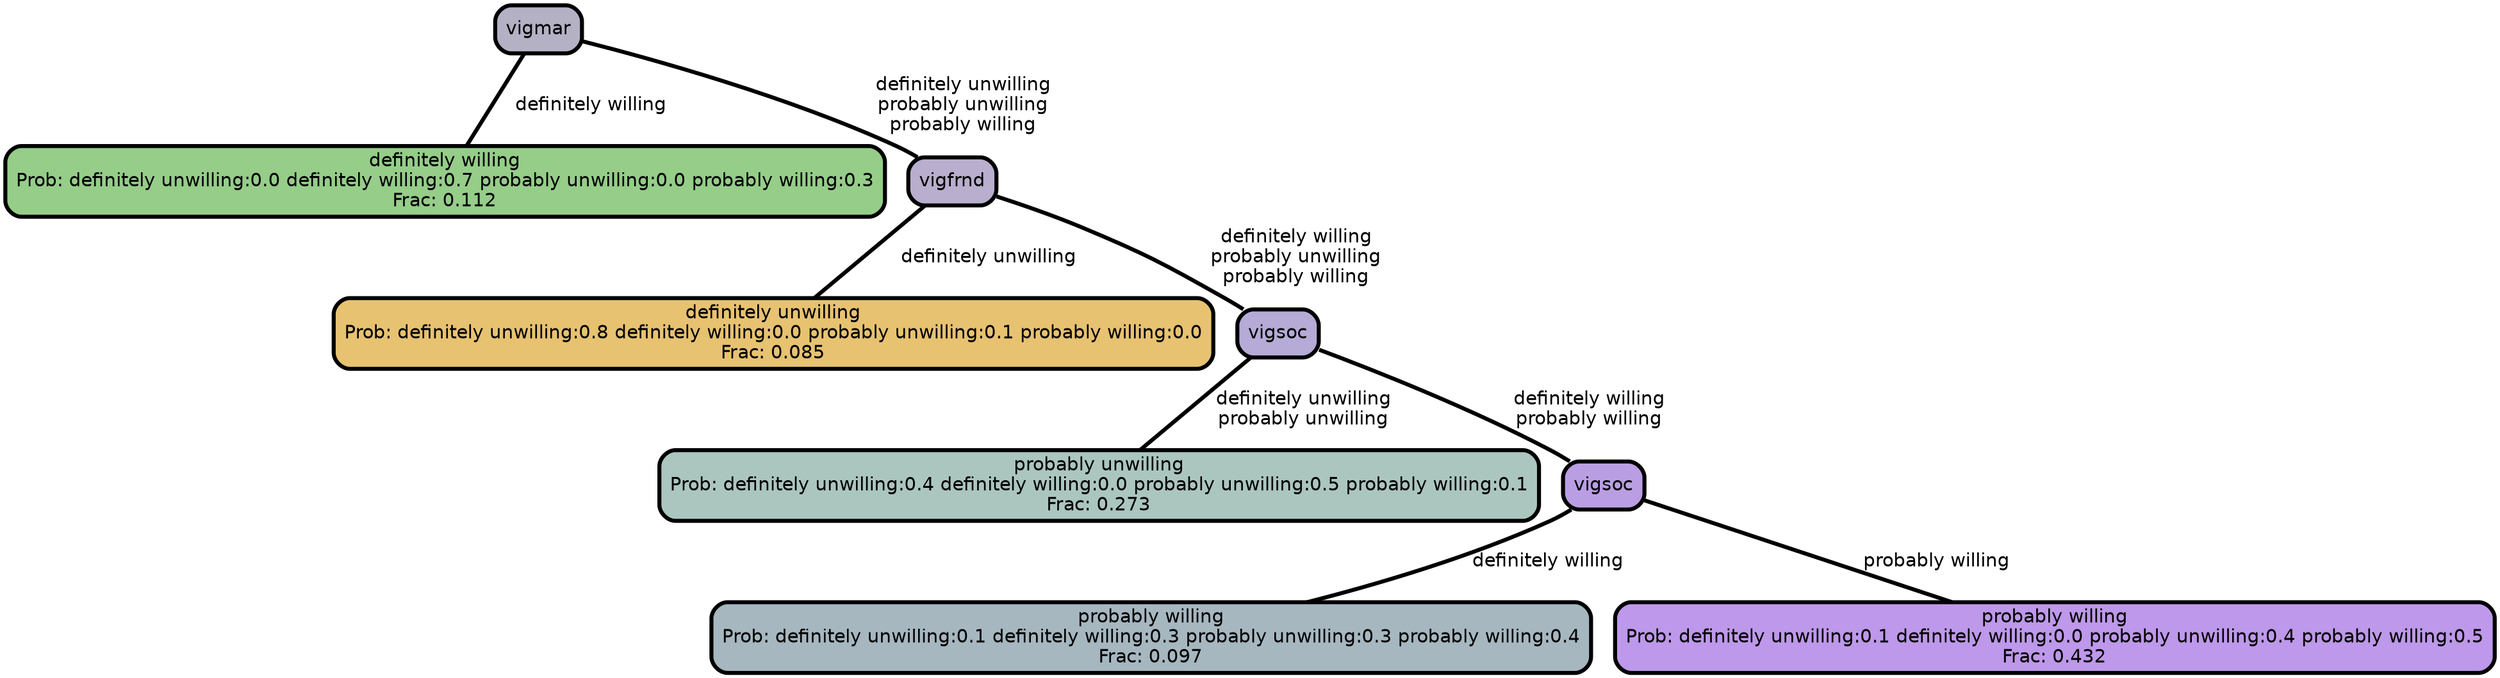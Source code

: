 graph Tree {
node [shape=box, style="filled, rounded",color="black",penwidth="3",fontcolor="black",                 fontname=helvetica] ;
graph [ranksep="0 equally", splines=straight,                 bgcolor=transparent, dpi=200] ;
edge [fontname=helvetica, color=black] ;
0 [label="definitely willing
Prob: definitely unwilling:0.0 definitely willing:0.7 probably unwilling:0.0 probably willing:0.3
Frac: 0.112", fillcolor="#95cd89"] ;
1 [label="vigmar", fillcolor="#b5b1c5"] ;
2 [label="definitely unwilling
Prob: definitely unwilling:0.8 definitely willing:0.0 probably unwilling:0.1 probably willing:0.0
Frac: 0.085", fillcolor="#e7c271"] ;
3 [label="vigfrnd", fillcolor="#b9aecd"] ;
4 [label="probably unwilling
Prob: definitely unwilling:0.4 definitely willing:0.0 probably unwilling:0.5 probably willing:0.1
Frac: 0.273", fillcolor="#abc6bf"] ;
5 [label="vigsoc", fillcolor="#b5abd6"] ;
6 [label="probably willing
Prob: definitely unwilling:0.1 definitely willing:0.3 probably unwilling:0.3 probably willing:0.4
Frac: 0.097", fillcolor="#a6b7c0"] ;
7 [label="vigsoc", fillcolor="#ba9ee3"] ;
8 [label="probably willing
Prob: definitely unwilling:0.1 definitely willing:0.0 probably unwilling:0.4 probably willing:0.5
Frac: 0.432", fillcolor="#be98ea"] ;
1 -- 0 [label=" definitely willing",penwidth=3] ;
1 -- 3 [label=" definitely unwilling\n probably unwilling\n probably willing",penwidth=3] ;
3 -- 2 [label=" definitely unwilling",penwidth=3] ;
3 -- 5 [label=" definitely willing\n probably unwilling\n probably willing",penwidth=3] ;
5 -- 4 [label=" definitely unwilling\n probably unwilling",penwidth=3] ;
5 -- 7 [label=" definitely willing\n probably willing",penwidth=3] ;
7 -- 6 [label=" definitely willing",penwidth=3] ;
7 -- 8 [label=" probably willing",penwidth=3] ;
{rank = same;}}